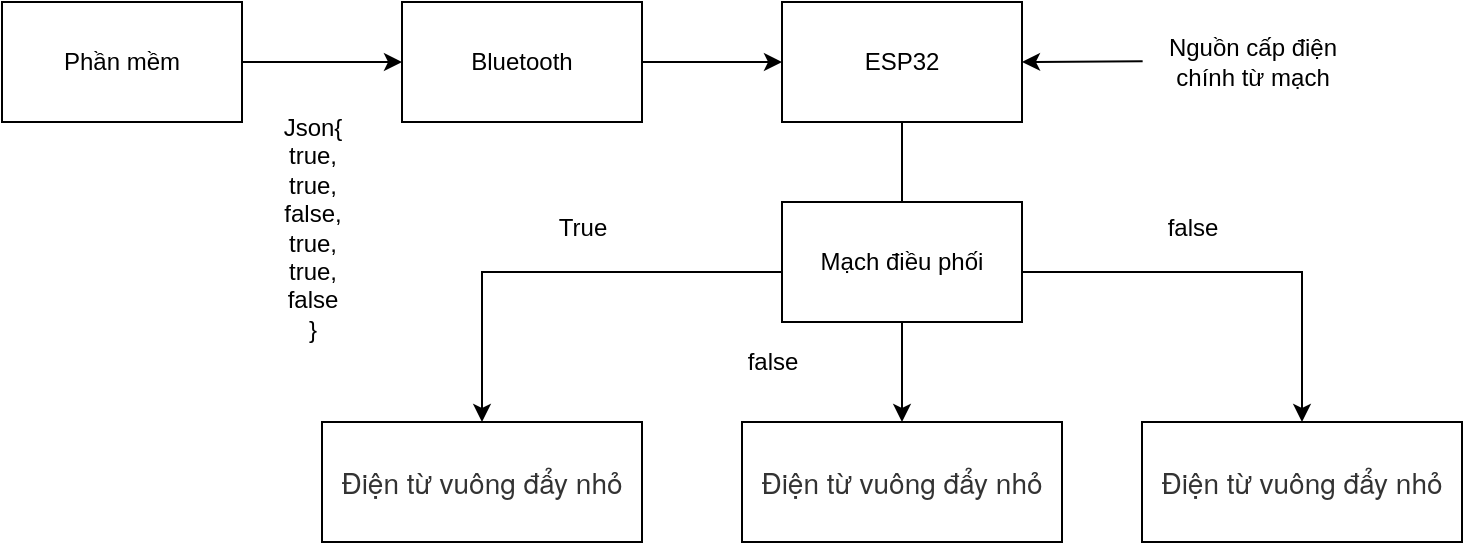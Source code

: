 <mxfile version="28.2.1">
  <diagram name="Trang-1" id="LYzxF1-JJ99GFmE8SYtx">
    <mxGraphModel dx="2108" dy="562" grid="1" gridSize="10" guides="1" tooltips="1" connect="1" arrows="1" fold="1" page="1" pageScale="1" pageWidth="827" pageHeight="1169" math="0" shadow="0">
      <root>
        <mxCell id="0" />
        <mxCell id="1" parent="0" />
        <mxCell id="cdQUnSWK5m7K0tMTcb-a-6" style="edgeStyle=orthogonalEdgeStyle;rounded=0;orthogonalLoop=1;jettySize=auto;html=1;exitX=0.5;exitY=1;exitDx=0;exitDy=0;" parent="1" source="cdQUnSWK5m7K0tMTcb-a-1" target="cdQUnSWK5m7K0tMTcb-a-4" edge="1">
          <mxGeometry relative="1" as="geometry" />
        </mxCell>
        <mxCell id="cdQUnSWK5m7K0tMTcb-a-7" style="edgeStyle=orthogonalEdgeStyle;rounded=0;orthogonalLoop=1;jettySize=auto;html=1;exitX=0.5;exitY=1;exitDx=0;exitDy=0;" parent="1" source="cdQUnSWK5m7K0tMTcb-a-1" target="cdQUnSWK5m7K0tMTcb-a-2" edge="1">
          <mxGeometry relative="1" as="geometry" />
        </mxCell>
        <mxCell id="cdQUnSWK5m7K0tMTcb-a-8" style="edgeStyle=orthogonalEdgeStyle;rounded=0;orthogonalLoop=1;jettySize=auto;html=1;exitX=0.5;exitY=1;exitDx=0;exitDy=0;" parent="1" source="cdQUnSWK5m7K0tMTcb-a-1" target="cdQUnSWK5m7K0tMTcb-a-5" edge="1">
          <mxGeometry relative="1" as="geometry" />
        </mxCell>
        <mxCell id="cdQUnSWK5m7K0tMTcb-a-1" value="ESP32" style="rounded=0;whiteSpace=wrap;html=1;" parent="1" vertex="1">
          <mxGeometry x="380" y="140" width="120" height="60" as="geometry" />
        </mxCell>
        <mxCell id="cdQUnSWK5m7K0tMTcb-a-2" value="&lt;span style=&quot;color: rgba(0, 0, 0, 0.8); font-family: &amp;quot;Helvetica Neue&amp;quot;, Helvetica, Arial, 文泉驛正黑, &amp;quot;WenQuanYi Zen Hei&amp;quot;, &amp;quot;Hiragino Sans GB&amp;quot;, &amp;quot;儷黑 Pro&amp;quot;, &amp;quot;LiHei Pro&amp;quot;, &amp;quot;Heiti TC&amp;quot;, 微軟正黑體, &amp;quot;Microsoft JhengHei UI&amp;quot;, &amp;quot;Microsoft JhengHei&amp;quot;, SHPBurmese, sans-serif; font-size: 14px; text-align: start; white-space-collapse: preserve; background-color: rgb(255, 255, 255);&quot;&gt;Điện từ vuông đẩy nhỏ&lt;/span&gt;" style="whiteSpace=wrap;html=1;" parent="1" vertex="1">
          <mxGeometry x="150" y="350" width="160" height="60" as="geometry" />
        </mxCell>
        <mxCell id="cdQUnSWK5m7K0tMTcb-a-4" value="&lt;span style=&quot;color: rgba(0, 0, 0, 0.8); font-family: &amp;quot;Helvetica Neue&amp;quot;, Helvetica, Arial, 文泉驛正黑, &amp;quot;WenQuanYi Zen Hei&amp;quot;, &amp;quot;Hiragino Sans GB&amp;quot;, &amp;quot;儷黑 Pro&amp;quot;, &amp;quot;LiHei Pro&amp;quot;, &amp;quot;Heiti TC&amp;quot;, 微軟正黑體, &amp;quot;Microsoft JhengHei UI&amp;quot;, &amp;quot;Microsoft JhengHei&amp;quot;, SHPBurmese, sans-serif; font-size: 14px; text-align: start; white-space-collapse: preserve; background-color: rgb(255, 255, 255);&quot;&gt;Điện từ vuông đẩy nhỏ&lt;/span&gt;" style="whiteSpace=wrap;html=1;" parent="1" vertex="1">
          <mxGeometry x="360" y="350" width="160" height="60" as="geometry" />
        </mxCell>
        <mxCell id="cdQUnSWK5m7K0tMTcb-a-5" value="&lt;span style=&quot;color: rgba(0, 0, 0, 0.8); font-family: &amp;quot;Helvetica Neue&amp;quot;, Helvetica, Arial, 文泉驛正黑, &amp;quot;WenQuanYi Zen Hei&amp;quot;, &amp;quot;Hiragino Sans GB&amp;quot;, &amp;quot;儷黑 Pro&amp;quot;, &amp;quot;LiHei Pro&amp;quot;, &amp;quot;Heiti TC&amp;quot;, 微軟正黑體, &amp;quot;Microsoft JhengHei UI&amp;quot;, &amp;quot;Microsoft JhengHei&amp;quot;, SHPBurmese, sans-serif; font-size: 14px; text-align: start; white-space-collapse: preserve; background-color: rgb(255, 255, 255);&quot;&gt;Điện từ vuông đẩy nhỏ&lt;/span&gt;" style="whiteSpace=wrap;html=1;" parent="1" vertex="1">
          <mxGeometry x="560" y="350" width="160" height="60" as="geometry" />
        </mxCell>
        <mxCell id="cdQUnSWK5m7K0tMTcb-a-9" value="Mạch điều phối" style="rounded=0;whiteSpace=wrap;html=1;" parent="1" vertex="1">
          <mxGeometry x="380" y="240" width="120" height="60" as="geometry" />
        </mxCell>
        <mxCell id="cdQUnSWK5m7K0tMTcb-a-11" value="Nguồn cấp điện &lt;br&gt;chính từ mạch" style="text;html=1;align=center;verticalAlign=middle;resizable=0;points=[];autosize=1;strokeColor=none;fillColor=none;" parent="1" vertex="1">
          <mxGeometry x="560" y="150" width="110" height="40" as="geometry" />
        </mxCell>
        <mxCell id="cdQUnSWK5m7K0tMTcb-a-12" value="" style="endArrow=classic;html=1;rounded=0;entryX=1;entryY=0.5;entryDx=0;entryDy=0;exitX=0.003;exitY=0.491;exitDx=0;exitDy=0;exitPerimeter=0;" parent="1" source="cdQUnSWK5m7K0tMTcb-a-11" target="cdQUnSWK5m7K0tMTcb-a-1" edge="1">
          <mxGeometry width="50" height="50" relative="1" as="geometry">
            <mxPoint x="550" y="300" as="sourcePoint" />
            <mxPoint x="600" y="250" as="targetPoint" />
          </mxGeometry>
        </mxCell>
        <mxCell id="cdQUnSWK5m7K0tMTcb-a-23" style="edgeStyle=orthogonalEdgeStyle;rounded=0;orthogonalLoop=1;jettySize=auto;html=1;exitX=1;exitY=0.5;exitDx=0;exitDy=0;" parent="1" source="cdQUnSWK5m7K0tMTcb-a-18" target="cdQUnSWK5m7K0tMTcb-a-1" edge="1">
          <mxGeometry relative="1" as="geometry" />
        </mxCell>
        <mxCell id="cdQUnSWK5m7K0tMTcb-a-18" value="Bluetooth" style="rounded=0;whiteSpace=wrap;html=1;" parent="1" vertex="1">
          <mxGeometry x="190" y="140" width="120" height="60" as="geometry" />
        </mxCell>
        <mxCell id="cdQUnSWK5m7K0tMTcb-a-20" value="Json{&lt;br&gt;true,&lt;div&gt;true,&lt;/div&gt;&lt;div&gt;false,&lt;/div&gt;&lt;div&gt;true,&lt;/div&gt;&lt;div&gt;true,&lt;/div&gt;&lt;div&gt;false&lt;br&gt;}&lt;/div&gt;" style="text;html=1;align=center;verticalAlign=middle;resizable=0;points=[];autosize=1;strokeColor=none;fillColor=none;" parent="1" vertex="1">
          <mxGeometry x="120" y="188" width="50" height="130" as="geometry" />
        </mxCell>
        <mxCell id="cdQUnSWK5m7K0tMTcb-a-22" style="edgeStyle=orthogonalEdgeStyle;rounded=0;orthogonalLoop=1;jettySize=auto;html=1;exitX=1;exitY=0.5;exitDx=0;exitDy=0;entryX=0;entryY=0.5;entryDx=0;entryDy=0;" parent="1" source="cdQUnSWK5m7K0tMTcb-a-21" target="cdQUnSWK5m7K0tMTcb-a-18" edge="1">
          <mxGeometry relative="1" as="geometry" />
        </mxCell>
        <mxCell id="cdQUnSWK5m7K0tMTcb-a-21" value="Phần mềm" style="rounded=0;whiteSpace=wrap;html=1;" parent="1" vertex="1">
          <mxGeometry x="-10" y="140" width="120" height="60" as="geometry" />
        </mxCell>
        <mxCell id="cdQUnSWK5m7K0tMTcb-a-25" value="True" style="text;html=1;align=center;verticalAlign=middle;resizable=0;points=[];autosize=1;strokeColor=none;fillColor=none;" parent="1" vertex="1">
          <mxGeometry x="255" y="238" width="50" height="30" as="geometry" />
        </mxCell>
        <mxCell id="cdQUnSWK5m7K0tMTcb-a-26" value="false" style="text;html=1;align=center;verticalAlign=middle;resizable=0;points=[];autosize=1;strokeColor=none;fillColor=none;" parent="1" vertex="1">
          <mxGeometry x="350" y="305" width="50" height="30" as="geometry" />
        </mxCell>
        <mxCell id="cdQUnSWK5m7K0tMTcb-a-27" value="false" style="text;html=1;align=center;verticalAlign=middle;resizable=0;points=[];autosize=1;strokeColor=none;fillColor=none;" parent="1" vertex="1">
          <mxGeometry x="560" y="238" width="50" height="30" as="geometry" />
        </mxCell>
      </root>
    </mxGraphModel>
  </diagram>
</mxfile>
